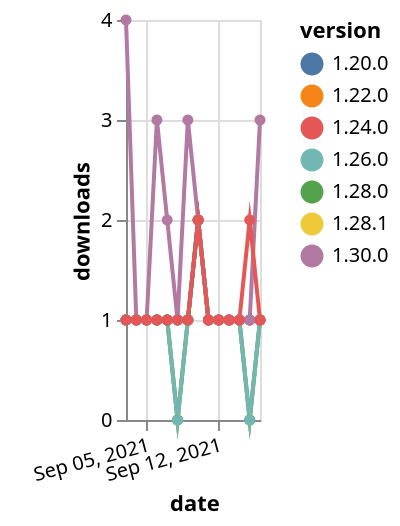 {"$schema": "https://vega.github.io/schema/vega-lite/v5.json", "description": "A simple bar chart with embedded data.", "data": {"values": [{"date": "2021-09-03", "total": 149, "delta": 1, "version": "1.28.1"}, {"date": "2021-09-04", "total": 150, "delta": 1, "version": "1.28.1"}, {"date": "2021-09-05", "total": 151, "delta": 1, "version": "1.28.1"}, {"date": "2021-09-06", "total": 152, "delta": 1, "version": "1.28.1"}, {"date": "2021-09-07", "total": 153, "delta": 1, "version": "1.28.1"}, {"date": "2021-09-08", "total": 153, "delta": 0, "version": "1.28.1"}, {"date": "2021-09-09", "total": 154, "delta": 1, "version": "1.28.1"}, {"date": "2021-09-10", "total": 156, "delta": 2, "version": "1.28.1"}, {"date": "2021-09-11", "total": 157, "delta": 1, "version": "1.28.1"}, {"date": "2021-09-12", "total": 158, "delta": 1, "version": "1.28.1"}, {"date": "2021-09-13", "total": 159, "delta": 1, "version": "1.28.1"}, {"date": "2021-09-14", "total": 160, "delta": 1, "version": "1.28.1"}, {"date": "2021-09-15", "total": 160, "delta": 0, "version": "1.28.1"}, {"date": "2021-09-16", "total": 161, "delta": 1, "version": "1.28.1"}, {"date": "2021-09-03", "total": 217, "delta": 1, "version": "1.22.0"}, {"date": "2021-09-04", "total": 218, "delta": 1, "version": "1.22.0"}, {"date": "2021-09-05", "total": 219, "delta": 1, "version": "1.22.0"}, {"date": "2021-09-06", "total": 220, "delta": 1, "version": "1.22.0"}, {"date": "2021-09-07", "total": 221, "delta": 1, "version": "1.22.0"}, {"date": "2021-09-08", "total": 222, "delta": 1, "version": "1.22.0"}, {"date": "2021-09-09", "total": 223, "delta": 1, "version": "1.22.0"}, {"date": "2021-09-10", "total": 225, "delta": 2, "version": "1.22.0"}, {"date": "2021-09-11", "total": 226, "delta": 1, "version": "1.22.0"}, {"date": "2021-09-12", "total": 227, "delta": 1, "version": "1.22.0"}, {"date": "2021-09-13", "total": 228, "delta": 1, "version": "1.22.0"}, {"date": "2021-09-14", "total": 229, "delta": 1, "version": "1.22.0"}, {"date": "2021-09-15", "total": 230, "delta": 1, "version": "1.22.0"}, {"date": "2021-09-16", "total": 231, "delta": 1, "version": "1.22.0"}, {"date": "2021-09-03", "total": 166, "delta": 1, "version": "1.28.0"}, {"date": "2021-09-04", "total": 167, "delta": 1, "version": "1.28.0"}, {"date": "2021-09-05", "total": 168, "delta": 1, "version": "1.28.0"}, {"date": "2021-09-06", "total": 169, "delta": 1, "version": "1.28.0"}, {"date": "2021-09-07", "total": 170, "delta": 1, "version": "1.28.0"}, {"date": "2021-09-08", "total": 170, "delta": 0, "version": "1.28.0"}, {"date": "2021-09-09", "total": 171, "delta": 1, "version": "1.28.0"}, {"date": "2021-09-10", "total": 173, "delta": 2, "version": "1.28.0"}, {"date": "2021-09-11", "total": 174, "delta": 1, "version": "1.28.0"}, {"date": "2021-09-12", "total": 175, "delta": 1, "version": "1.28.0"}, {"date": "2021-09-13", "total": 176, "delta": 1, "version": "1.28.0"}, {"date": "2021-09-14", "total": 177, "delta": 1, "version": "1.28.0"}, {"date": "2021-09-15", "total": 177, "delta": 0, "version": "1.28.0"}, {"date": "2021-09-16", "total": 178, "delta": 1, "version": "1.28.0"}, {"date": "2021-09-03", "total": 180, "delta": 1, "version": "1.26.0"}, {"date": "2021-09-04", "total": 181, "delta": 1, "version": "1.26.0"}, {"date": "2021-09-05", "total": 182, "delta": 1, "version": "1.26.0"}, {"date": "2021-09-06", "total": 183, "delta": 1, "version": "1.26.0"}, {"date": "2021-09-07", "total": 184, "delta": 1, "version": "1.26.0"}, {"date": "2021-09-08", "total": 184, "delta": 0, "version": "1.26.0"}, {"date": "2021-09-09", "total": 185, "delta": 1, "version": "1.26.0"}, {"date": "2021-09-10", "total": 187, "delta": 2, "version": "1.26.0"}, {"date": "2021-09-11", "total": 188, "delta": 1, "version": "1.26.0"}, {"date": "2021-09-12", "total": 189, "delta": 1, "version": "1.26.0"}, {"date": "2021-09-13", "total": 190, "delta": 1, "version": "1.26.0"}, {"date": "2021-09-14", "total": 191, "delta": 1, "version": "1.26.0"}, {"date": "2021-09-15", "total": 191, "delta": 0, "version": "1.26.0"}, {"date": "2021-09-16", "total": 192, "delta": 1, "version": "1.26.0"}, {"date": "2021-09-03", "total": 259, "delta": 1, "version": "1.20.0"}, {"date": "2021-09-04", "total": 260, "delta": 1, "version": "1.20.0"}, {"date": "2021-09-05", "total": 261, "delta": 1, "version": "1.20.0"}, {"date": "2021-09-06", "total": 262, "delta": 1, "version": "1.20.0"}, {"date": "2021-09-07", "total": 263, "delta": 1, "version": "1.20.0"}, {"date": "2021-09-08", "total": 264, "delta": 1, "version": "1.20.0"}, {"date": "2021-09-09", "total": 265, "delta": 1, "version": "1.20.0"}, {"date": "2021-09-10", "total": 267, "delta": 2, "version": "1.20.0"}, {"date": "2021-09-11", "total": 268, "delta": 1, "version": "1.20.0"}, {"date": "2021-09-12", "total": 269, "delta": 1, "version": "1.20.0"}, {"date": "2021-09-13", "total": 270, "delta": 1, "version": "1.20.0"}, {"date": "2021-09-14", "total": 271, "delta": 1, "version": "1.20.0"}, {"date": "2021-09-15", "total": 272, "delta": 1, "version": "1.20.0"}, {"date": "2021-09-16", "total": 273, "delta": 1, "version": "1.20.0"}, {"date": "2021-09-03", "total": 157, "delta": 4, "version": "1.30.0"}, {"date": "2021-09-04", "total": 158, "delta": 1, "version": "1.30.0"}, {"date": "2021-09-05", "total": 159, "delta": 1, "version": "1.30.0"}, {"date": "2021-09-06", "total": 162, "delta": 3, "version": "1.30.0"}, {"date": "2021-09-07", "total": 164, "delta": 2, "version": "1.30.0"}, {"date": "2021-09-08", "total": 165, "delta": 1, "version": "1.30.0"}, {"date": "2021-09-09", "total": 168, "delta": 3, "version": "1.30.0"}, {"date": "2021-09-10", "total": 170, "delta": 2, "version": "1.30.0"}, {"date": "2021-09-11", "total": 171, "delta": 1, "version": "1.30.0"}, {"date": "2021-09-12", "total": 172, "delta": 1, "version": "1.30.0"}, {"date": "2021-09-13", "total": 173, "delta": 1, "version": "1.30.0"}, {"date": "2021-09-14", "total": 174, "delta": 1, "version": "1.30.0"}, {"date": "2021-09-15", "total": 175, "delta": 1, "version": "1.30.0"}, {"date": "2021-09-16", "total": 178, "delta": 3, "version": "1.30.0"}, {"date": "2021-09-03", "total": 257, "delta": 1, "version": "1.24.0"}, {"date": "2021-09-04", "total": 258, "delta": 1, "version": "1.24.0"}, {"date": "2021-09-05", "total": 259, "delta": 1, "version": "1.24.0"}, {"date": "2021-09-06", "total": 260, "delta": 1, "version": "1.24.0"}, {"date": "2021-09-07", "total": 261, "delta": 1, "version": "1.24.0"}, {"date": "2021-09-08", "total": 262, "delta": 1, "version": "1.24.0"}, {"date": "2021-09-09", "total": 263, "delta": 1, "version": "1.24.0"}, {"date": "2021-09-10", "total": 265, "delta": 2, "version": "1.24.0"}, {"date": "2021-09-11", "total": 266, "delta": 1, "version": "1.24.0"}, {"date": "2021-09-12", "total": 267, "delta": 1, "version": "1.24.0"}, {"date": "2021-09-13", "total": 268, "delta": 1, "version": "1.24.0"}, {"date": "2021-09-14", "total": 269, "delta": 1, "version": "1.24.0"}, {"date": "2021-09-15", "total": 271, "delta": 2, "version": "1.24.0"}, {"date": "2021-09-16", "total": 272, "delta": 1, "version": "1.24.0"}]}, "width": "container", "mark": {"type": "line", "point": {"filled": true}}, "encoding": {"x": {"field": "date", "type": "temporal", "timeUnit": "yearmonthdate", "title": "date", "axis": {"labelAngle": -15}}, "y": {"field": "delta", "type": "quantitative", "title": "downloads"}, "color": {"field": "version", "type": "nominal"}, "tooltip": {"field": "delta"}}}